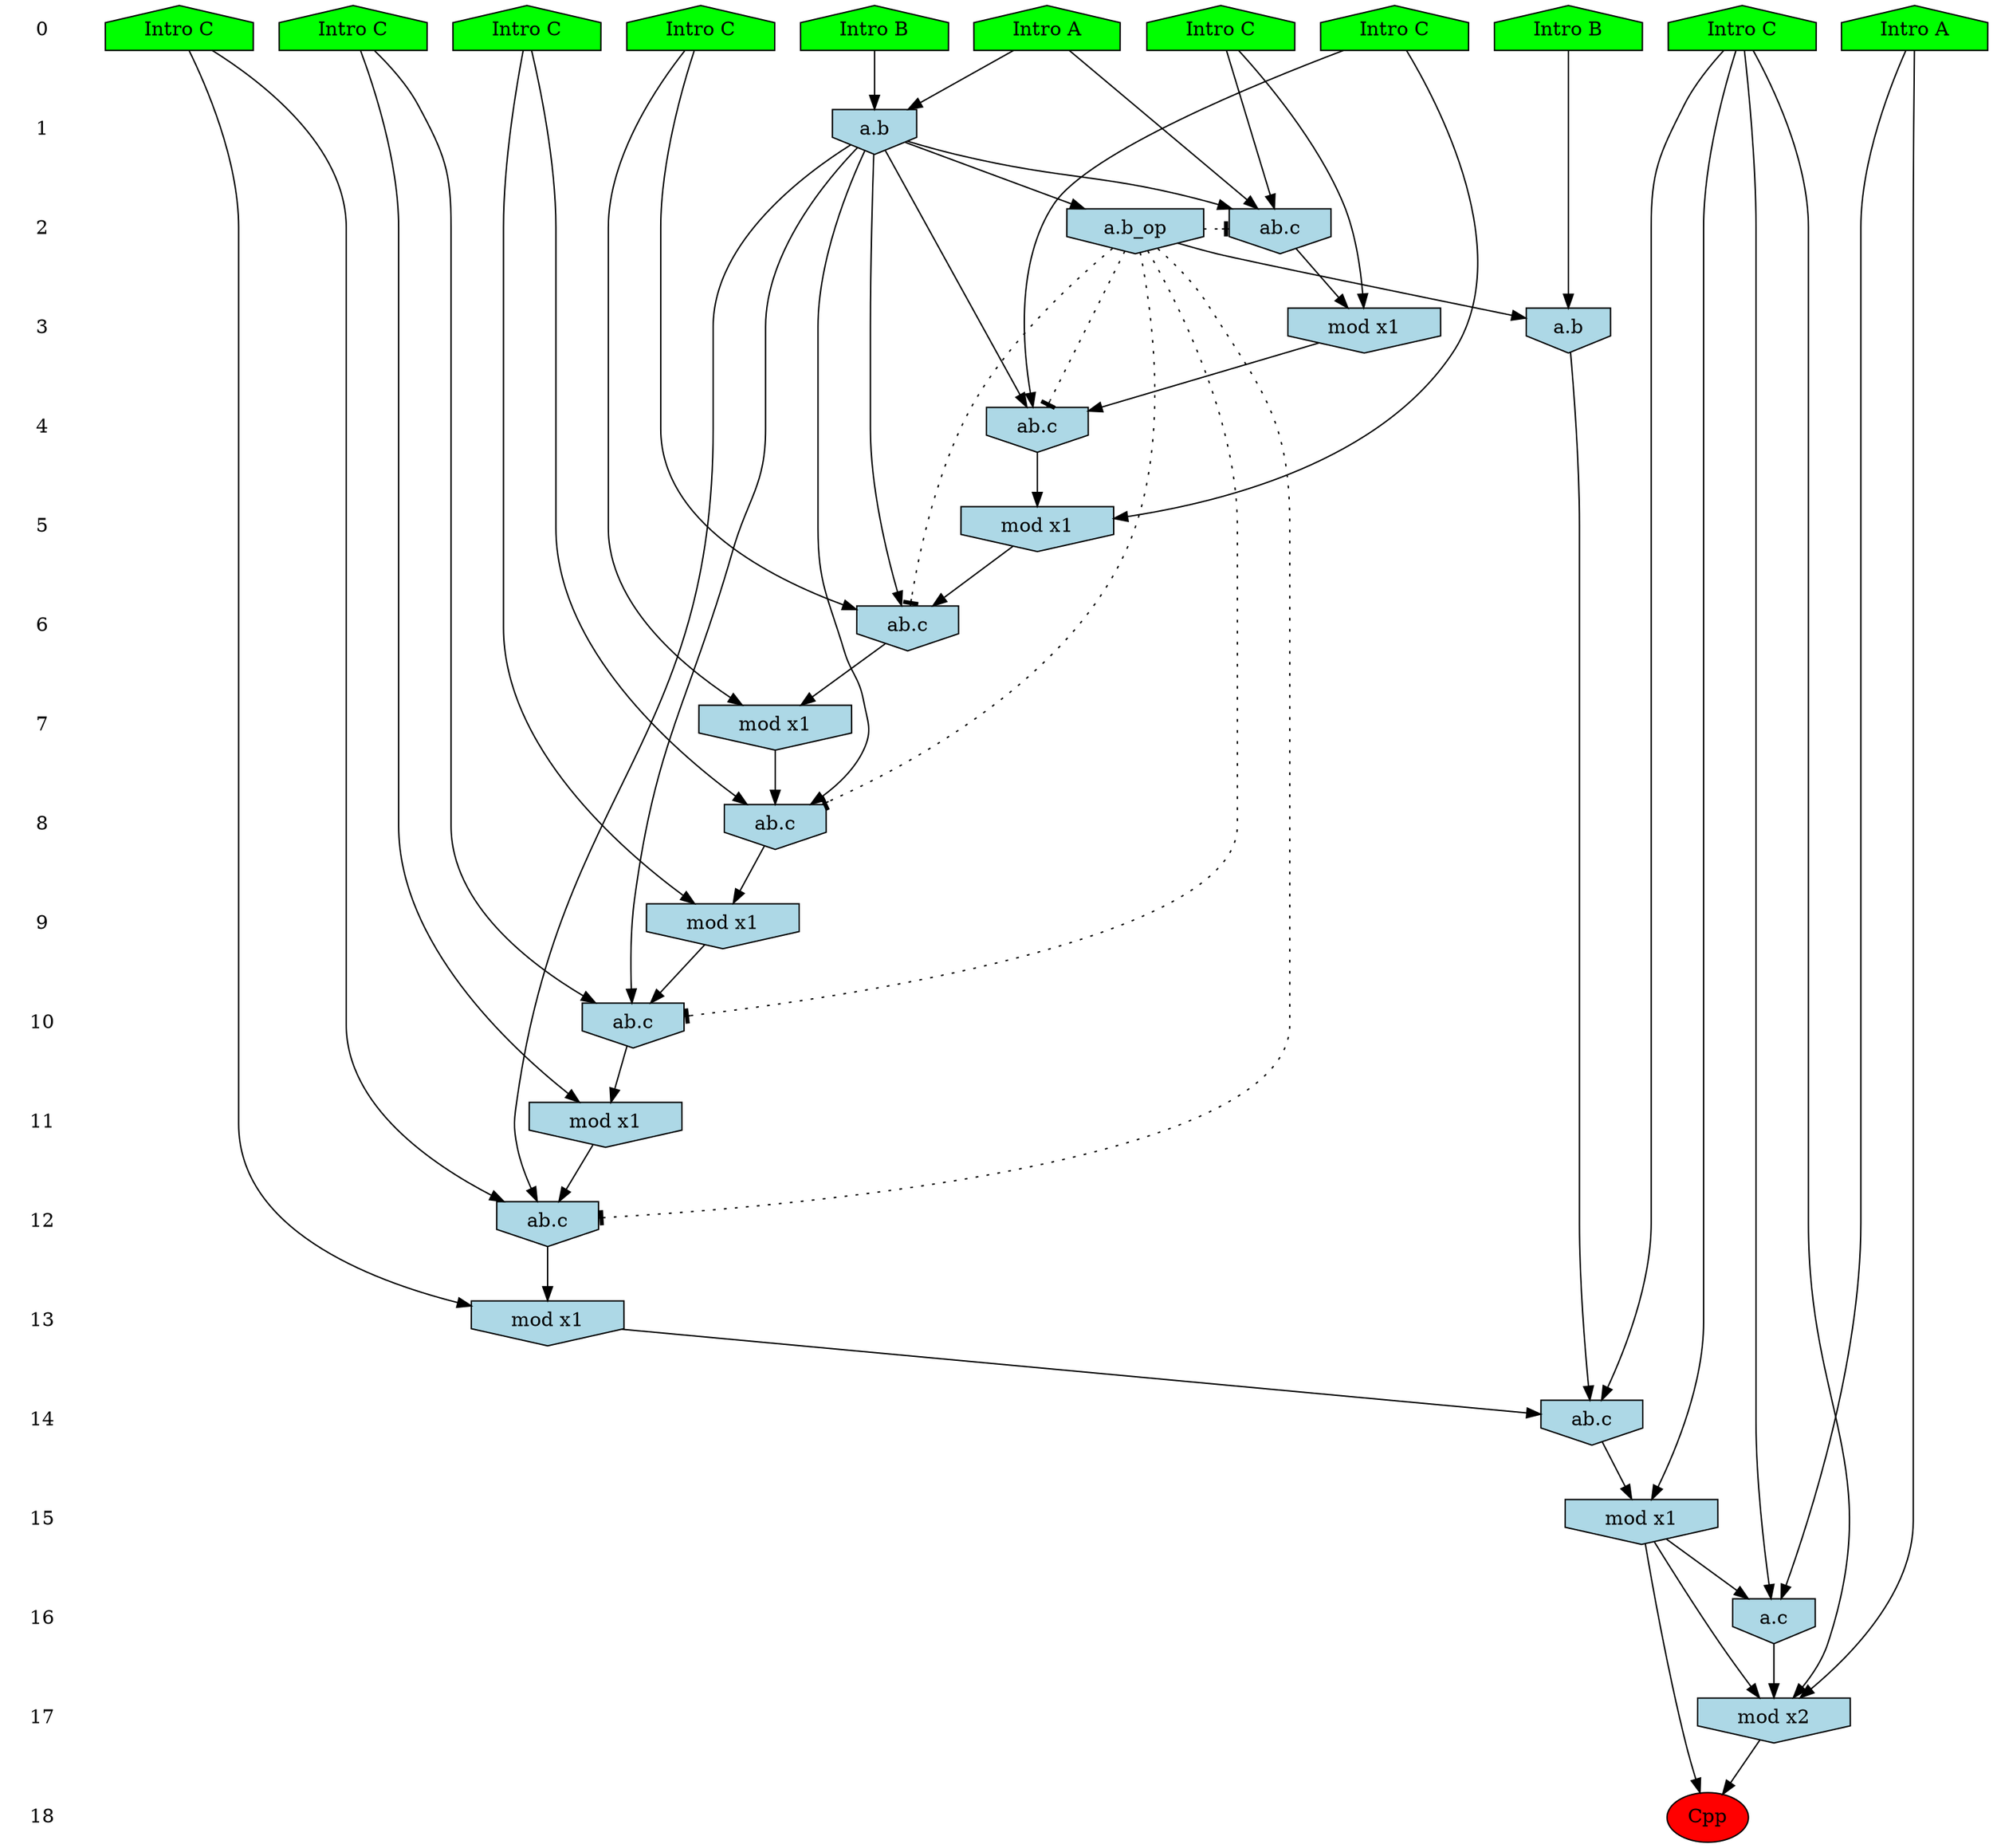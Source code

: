/* Compression of 1 causal flows obtained in average at 1.905297E+01 t.u */
/* Compressed causal flows were: [3464] */
digraph G{
 ranksep=.5 ; 
{ rank = same ; "0" [shape=plaintext] ; node_1 [label ="Intro A", shape=house, style=filled, fillcolor=green] ;
node_2 [label ="Intro A", shape=house, style=filled, fillcolor=green] ;
node_3 [label ="Intro B", shape=house, style=filled, fillcolor=green] ;
node_4 [label ="Intro B", shape=house, style=filled, fillcolor=green] ;
node_5 [label ="Intro C", shape=house, style=filled, fillcolor=green] ;
node_6 [label ="Intro C", shape=house, style=filled, fillcolor=green] ;
node_7 [label ="Intro C", shape=house, style=filled, fillcolor=green] ;
node_8 [label ="Intro C", shape=house, style=filled, fillcolor=green] ;
node_9 [label ="Intro C", shape=house, style=filled, fillcolor=green] ;
node_10 [label ="Intro C", shape=house, style=filled, fillcolor=green] ;
node_11 [label ="Intro C", shape=house, style=filled, fillcolor=green] ;
}
{ rank = same ; "1" [shape=plaintext] ; node_12 [label="a.b", shape=invhouse, style=filled, fillcolor = lightblue] ;
}
{ rank = same ; "2" [shape=plaintext] ; node_13 [label="ab.c", shape=invhouse, style=filled, fillcolor = lightblue] ;
node_25 [label="a.b_op", shape=invhouse, style=filled, fillcolor = lightblue] ;
}
{ rank = same ; "3" [shape=plaintext] ; node_14 [label="mod x1", shape=invhouse, style=filled, fillcolor = lightblue] ;
node_26 [label="a.b", shape=invhouse, style=filled, fillcolor = lightblue] ;
}
{ rank = same ; "4" [shape=plaintext] ; node_15 [label="ab.c", shape=invhouse, style=filled, fillcolor = lightblue] ;
}
{ rank = same ; "5" [shape=plaintext] ; node_16 [label="mod x1", shape=invhouse, style=filled, fillcolor = lightblue] ;
}
{ rank = same ; "6" [shape=plaintext] ; node_17 [label="ab.c", shape=invhouse, style=filled, fillcolor = lightblue] ;
}
{ rank = same ; "7" [shape=plaintext] ; node_18 [label="mod x1", shape=invhouse, style=filled, fillcolor = lightblue] ;
}
{ rank = same ; "8" [shape=plaintext] ; node_19 [label="ab.c", shape=invhouse, style=filled, fillcolor = lightblue] ;
}
{ rank = same ; "9" [shape=plaintext] ; node_20 [label="mod x1", shape=invhouse, style=filled, fillcolor = lightblue] ;
}
{ rank = same ; "10" [shape=plaintext] ; node_21 [label="ab.c", shape=invhouse, style=filled, fillcolor = lightblue] ;
}
{ rank = same ; "11" [shape=plaintext] ; node_22 [label="mod x1", shape=invhouse, style=filled, fillcolor = lightblue] ;
}
{ rank = same ; "12" [shape=plaintext] ; node_23 [label="ab.c", shape=invhouse, style=filled, fillcolor = lightblue] ;
}
{ rank = same ; "13" [shape=plaintext] ; node_24 [label="mod x1", shape=invhouse, style=filled, fillcolor = lightblue] ;
}
{ rank = same ; "14" [shape=plaintext] ; node_27 [label="ab.c", shape=invhouse, style=filled, fillcolor = lightblue] ;
}
{ rank = same ; "15" [shape=plaintext] ; node_28 [label="mod x1", shape=invhouse, style=filled, fillcolor = lightblue] ;
}
{ rank = same ; "16" [shape=plaintext] ; node_29 [label="a.c", shape=invhouse, style=filled, fillcolor = lightblue] ;
}
{ rank = same ; "17" [shape=plaintext] ; node_30 [label="mod x2", shape=invhouse, style=filled, fillcolor = lightblue] ;
}
{ rank = same ; "18" [shape=plaintext] ; node_31 [label ="Cpp", style=filled, fillcolor=red] ;
}
"0" -> "1" [style="invis"]; 
"1" -> "2" [style="invis"]; 
"2" -> "3" [style="invis"]; 
"3" -> "4" [style="invis"]; 
"4" -> "5" [style="invis"]; 
"5" -> "6" [style="invis"]; 
"6" -> "7" [style="invis"]; 
"7" -> "8" [style="invis"]; 
"8" -> "9" [style="invis"]; 
"9" -> "10" [style="invis"]; 
"10" -> "11" [style="invis"]; 
"11" -> "12" [style="invis"]; 
"12" -> "13" [style="invis"]; 
"13" -> "14" [style="invis"]; 
"14" -> "15" [style="invis"]; 
"15" -> "16" [style="invis"]; 
"16" -> "17" [style="invis"]; 
"17" -> "18" [style="invis"]; 
node_2 -> node_12
node_3 -> node_12
node_2 -> node_13
node_6 -> node_13
node_12 -> node_13
node_6 -> node_14
node_13 -> node_14
node_7 -> node_15
node_12 -> node_15
node_14 -> node_15
node_7 -> node_16
node_15 -> node_16
node_9 -> node_17
node_12 -> node_17
node_16 -> node_17
node_9 -> node_18
node_17 -> node_18
node_10 -> node_19
node_12 -> node_19
node_18 -> node_19
node_10 -> node_20
node_19 -> node_20
node_8 -> node_21
node_12 -> node_21
node_20 -> node_21
node_8 -> node_22
node_21 -> node_22
node_5 -> node_23
node_12 -> node_23
node_22 -> node_23
node_5 -> node_24
node_23 -> node_24
node_12 -> node_25
node_4 -> node_26
node_25 -> node_26
node_11 -> node_27
node_24 -> node_27
node_26 -> node_27
node_11 -> node_28
node_27 -> node_28
node_1 -> node_29
node_11 -> node_29
node_28 -> node_29
node_1 -> node_30
node_11 -> node_30
node_28 -> node_30
node_29 -> node_30
node_28 -> node_31
node_30 -> node_31
node_25 -> node_23 [style=dotted, arrowhead = tee] 
node_25 -> node_21 [style=dotted, arrowhead = tee] 
node_25 -> node_19 [style=dotted, arrowhead = tee] 
node_25 -> node_17 [style=dotted, arrowhead = tee] 
node_25 -> node_15 [style=dotted, arrowhead = tee] 
node_25 -> node_13 [style=dotted, arrowhead = tee] 
}
/*
 Dot generation time: 0.000190
*/